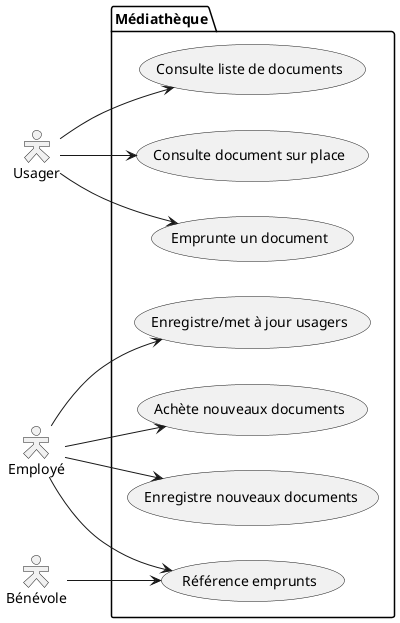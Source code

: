 @startuml
skinparam actorStyle Hollow
left to right direction
actor Usager as U
actor Employé as E
actor Bénévole as B
package Médiathèque {
  usecase "Consulte liste de documents" as list
  usecase "Consulte document sur place" as here
  usecase "Emprunte un document" as borr
  usecase "Enregistre/met à jour usagers" as recuser
  usecase "Achète nouveaux documents" as buy
  usecase "Enregistre nouveaux documents" as recdoc
  usecase "Référence emprunts" as refer
}
U --> list
U --> here
U --> borr
E --> recuser
E --> buy
E --> recdoc
E --> refer
B --> refer
@enduml
